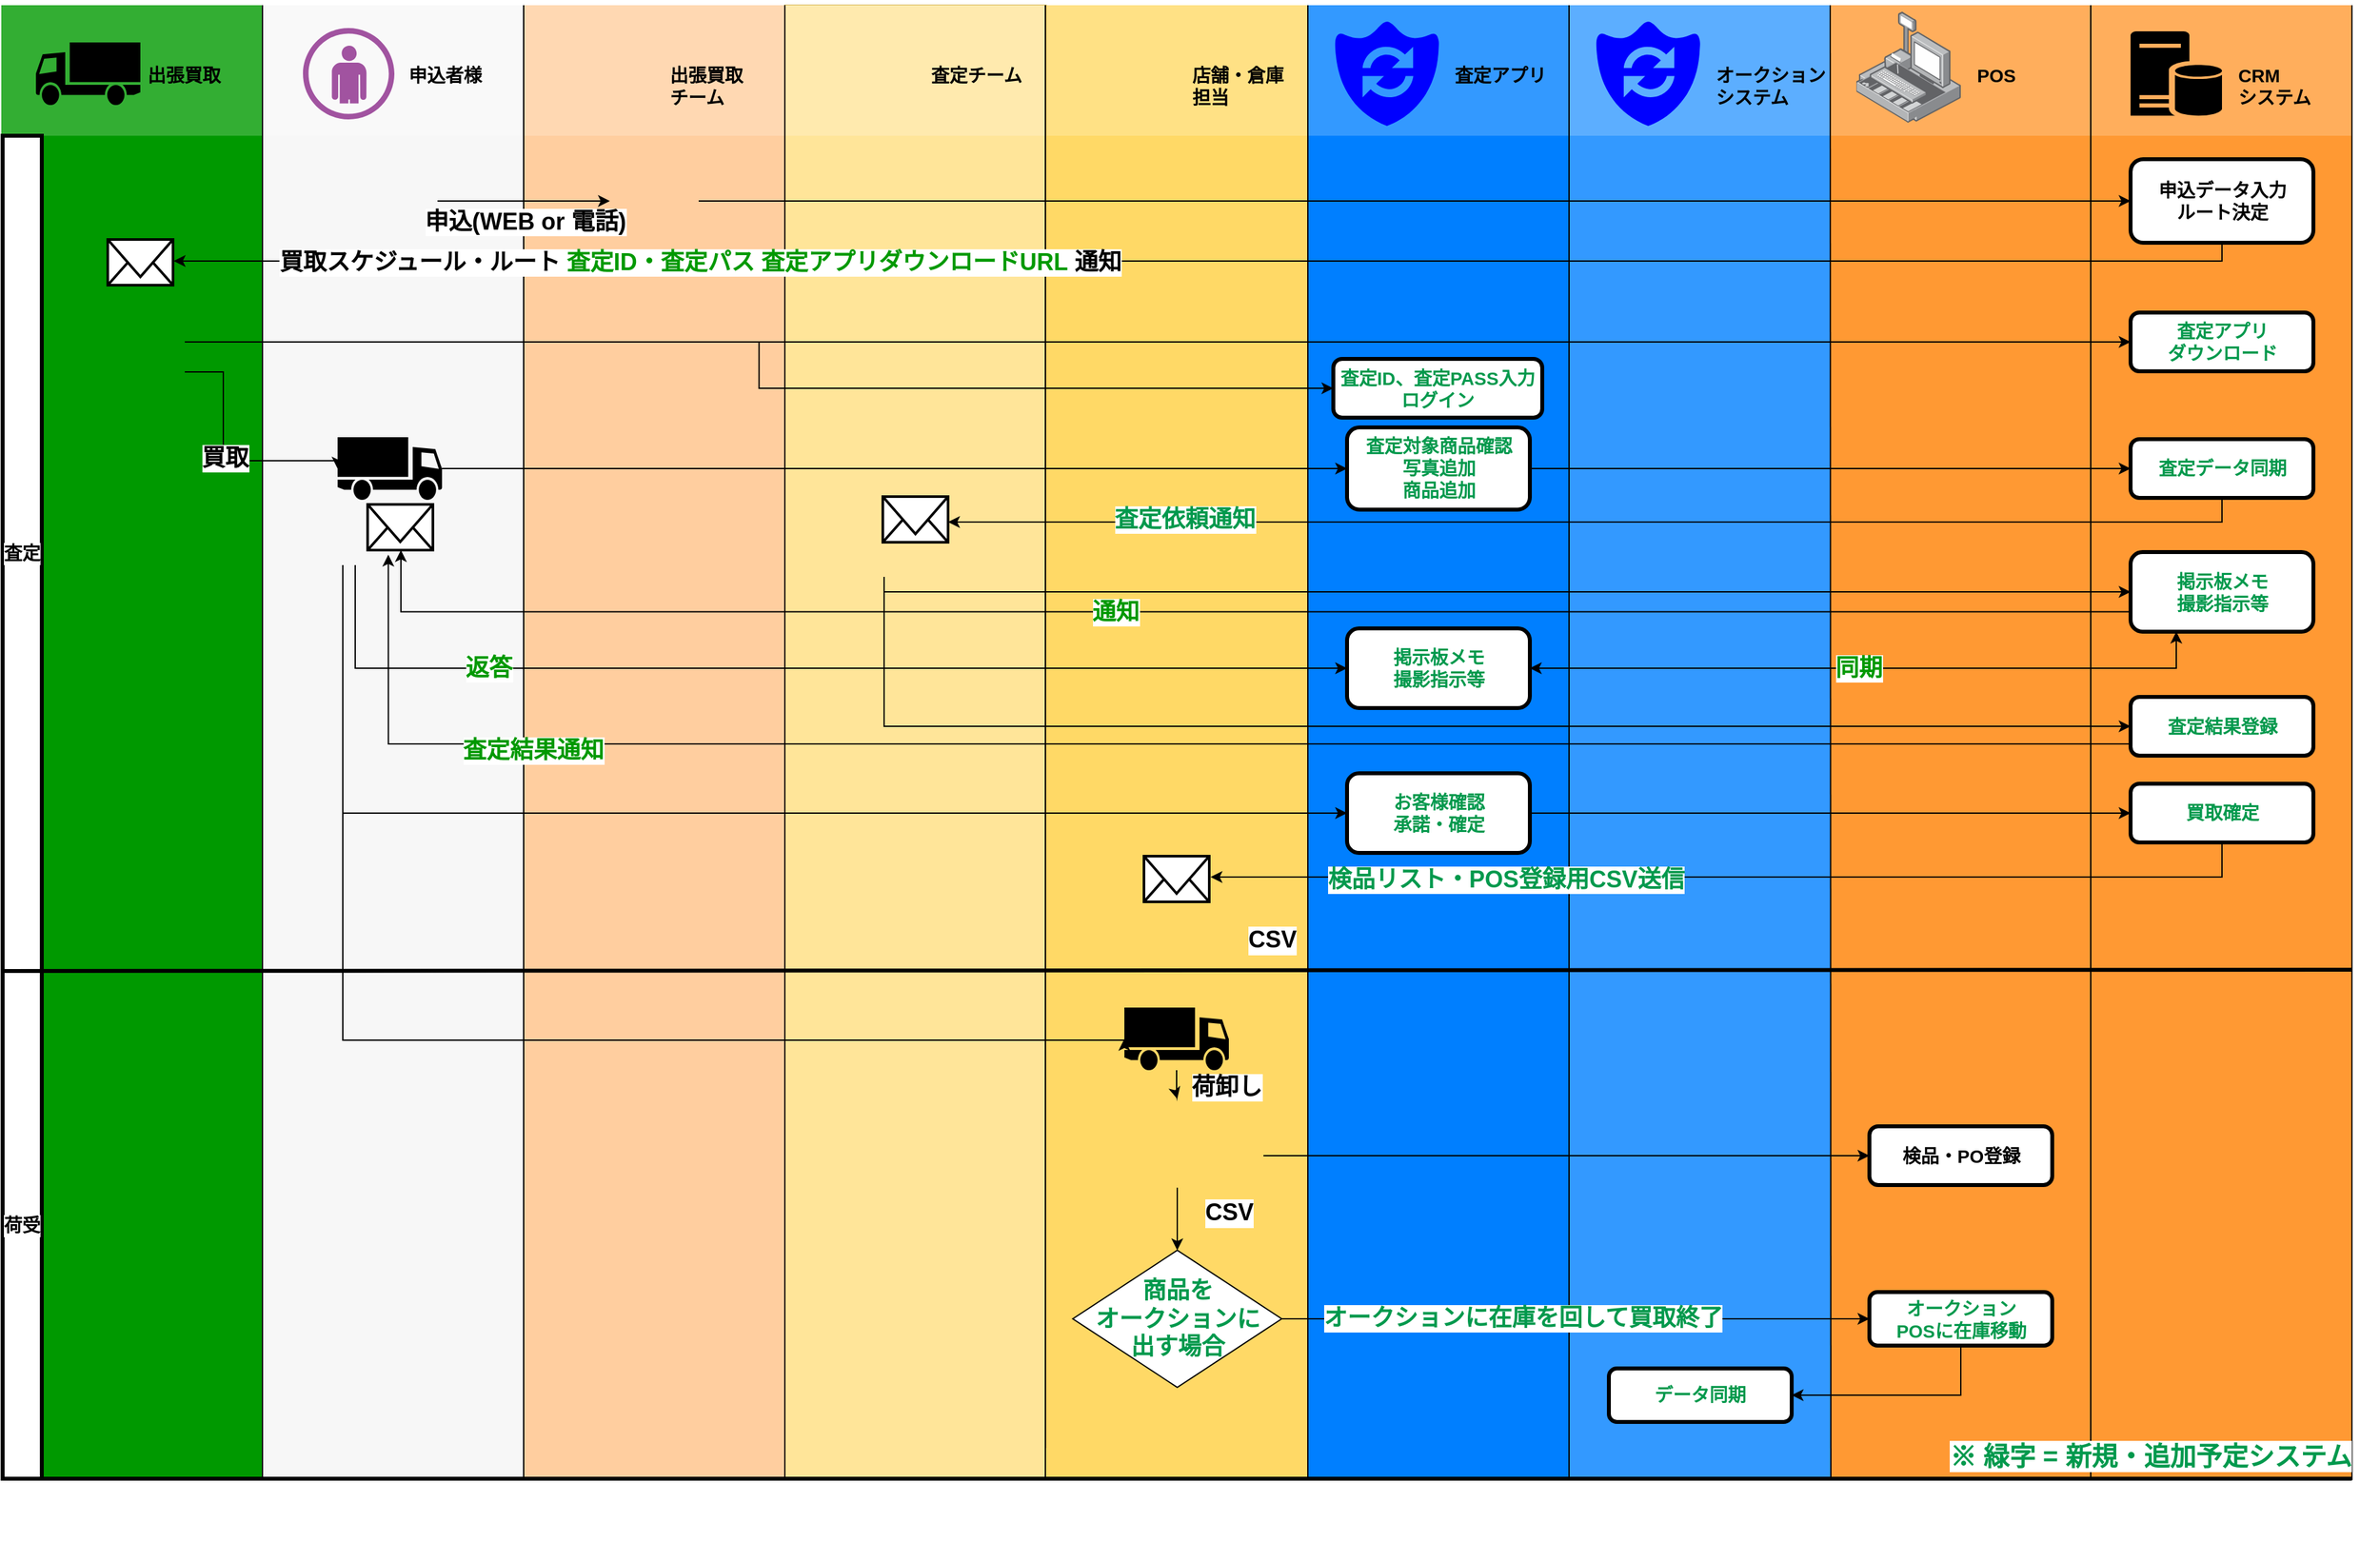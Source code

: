 <mxfile pages="1" version="11.2.1" type="github"><diagram id="za8MhXIXPKN2aP06DoR2" name="Page-1"><mxGraphModel dx="1351" dy="2568" grid="1" gridSize="10" guides="1" tooltips="1" connect="1" arrows="1" fold="1" page="1" pageScale="1" pageWidth="1169" pageHeight="826" math="0" shadow="0"><root><mxCell id="0"/><mxCell id="1" parent="0"/><mxCell id="2fj3WiIk-bFxWM8Rr7Fi-41" value="" style="endArrow=none;html=1;fontSize=14;fontColor=#0000FF;" parent="1" edge="1"><mxGeometry width="50" height="50" relative="1" as="geometry"><mxPoint x="1200.5" y="-1" as="sourcePoint"/><mxPoint x="1200.5" y="-826" as="targetPoint"/></mxGeometry></mxCell><mxCell id="2fj3WiIk-bFxWM8Rr7Fi-42" value="" style="whiteSpace=wrap;html=1;labelBackgroundColor=#ffffff;fontSize=14;fontColor=#0000FF;align=left;strokeColor=none;fillColor=#007FFF;" parent="1" vertex="1"><mxGeometry x="1001" y="-826" width="200" height="1130" as="geometry"/></mxCell><mxCell id="2fj3WiIk-bFxWM8Rr7Fi-43" value="" style="endArrow=none;html=1;fontSize=14;fontColor=#0000FF;" parent="1" edge="1"><mxGeometry width="50" height="50" relative="1" as="geometry"><mxPoint x="1000.5" y="304" as="sourcePoint"/><mxPoint x="1000.5" y="-826" as="targetPoint"/></mxGeometry></mxCell><mxCell id="2fj3WiIk-bFxWM8Rr7Fi-44" value="" style="whiteSpace=wrap;html=1;labelBackgroundColor=#ffffff;fillColor=#FFFFFF;fontSize=14;fontColor=#FFFFFF;align=left;strokeColor=none;opacity=20;" parent="1" vertex="1"><mxGeometry x="1001" y="-826" width="200" height="100" as="geometry"/></mxCell><mxCell id="2fj3WiIk-bFxWM8Rr7Fi-46" value="査定アプリ" style="text;html=1;resizable=0;points=[];autosize=1;align=left;verticalAlign=top;spacingTop=-4;fontSize=14;fontColor=#000000;fontStyle=1" parent="1" vertex="1"><mxGeometry x="1111" y="-783.5" width="90" height="20" as="geometry"/></mxCell><mxCell id="2fj3WiIk-bFxWM8Rr7Fi-47" value="" style="shape=image;html=1;verticalAlign=top;verticalLabelPosition=bottom;labelBackgroundColor=#ffffff;imageAspect=0;aspect=fixed;image=https://cdn0.iconfinder.com/data/icons/google-material-design-3-0/48/ic_fiber_new_48px-128.png;strokeWidth=3;fillColor=#FFFFFF;gradientColor=none;fontSize=14;fontColor=#FF0000;align=center;" parent="1" vertex="1"><mxGeometry x="1143" y="-829.5" width="56" height="56" as="geometry"/></mxCell><mxCell id="2fj3WiIk-bFxWM8Rr7Fi-48" value="" style="pointerEvents=1;shadow=0;dashed=0;html=1;strokeColor=none;labelPosition=center;verticalLabelPosition=bottom;verticalAlign=top;align=center;shape=mxgraph.mscae.oms.system_update;fillColor=#0000FF;fontColor=#009900;fontStyle=1" parent="1" vertex="1"><mxGeometry x="1021" y="-813.5" width="80" height="80" as="geometry"/></mxCell><mxCell id="2fj3WiIk-bFxWM8Rr7Fi-8" value="" style="group" parent="1" vertex="1" connectable="0"><mxGeometry x="200" y="-826" width="210" height="1105" as="geometry"/></mxCell><mxCell id="2fj3WiIk-bFxWM8Rr7Fi-9" value="" style="whiteSpace=wrap;html=1;labelBackgroundColor=#ffffff;fontSize=14;fontColor=#0000FF;align=left;strokeColor=none;fillColor=#F7F7F7;" parent="2fj3WiIk-bFxWM8Rr7Fi-8" vertex="1"><mxGeometry width="200" height="1130" as="geometry"/></mxCell><mxCell id="2fj3WiIk-bFxWM8Rr7Fi-10" value="" style="whiteSpace=wrap;html=1;labelBackgroundColor=#ffffff;fillColor=#FFFFFF;fontSize=14;fontColor=#FFFFFF;align=left;strokeColor=none;opacity=20;" parent="2fj3WiIk-bFxWM8Rr7Fi-8" vertex="1"><mxGeometry width="200" height="100" as="geometry"/></mxCell><mxCell id="2fj3WiIk-bFxWM8Rr7Fi-11" value="申込者様" style="text;html=1;resizable=0;points=[];autosize=1;align=left;verticalAlign=top;spacingTop=-4;fontSize=14;fontColor=#000000;fontStyle=1" parent="2fj3WiIk-bFxWM8Rr7Fi-8" vertex="1"><mxGeometry x="110" y="42.5" width="70" height="20" as="geometry"/></mxCell><mxCell id="2fj3WiIk-bFxWM8Rr7Fi-16" value="" style="shape=image;html=1;verticalAlign=top;verticalLabelPosition=bottom;labelBackgroundColor=#ffffff;imageAspect=0;aspect=fixed;image=https://cdn4.iconfinder.com/data/icons/ionicons/512/icon-person-128.png;fillColor=#FFCE9F;fontSize=18;" parent="2fj3WiIk-bFxWM8Rr7Fi-8" vertex="1"><mxGeometry x="66" y="116" width="68" height="68" as="geometry"/></mxCell><mxCell id="2fj3WiIk-bFxWM8Rr7Fi-21" value="" style="verticalLabelPosition=bottom;html=1;fillColor=#A153A0;verticalAlign=top;pointerEvents=1;align=center;points=[[0.25,0,0],[0.5,0,0],[0.75,0,0],[1,0.5,0],[0.75,1,0],[0.5,1,0],[0.25,1,0],[0,0.5,0],[0.125,0.25,0],[0.125,0.75,0],[0.875,0.25,0],[0.875,0.75,0]];shape=mxgraph.cisco_safe.design.user;" parent="2fj3WiIk-bFxWM8Rr7Fi-8" vertex="1"><mxGeometry x="31" y="17.5" width="70" height="70" as="geometry"/></mxCell><mxCell id="2fj3WiIk-bFxWM8Rr7Fi-29" value="" style="shape=image;html=1;verticalAlign=top;verticalLabelPosition=bottom;labelBackgroundColor=#ffffff;imageAspect=0;aspect=fixed;image=https://cdn4.iconfinder.com/data/icons/ionicons/512/icon-person-128.png;fillColor=#FFCE9F;" parent="2fj3WiIk-bFxWM8Rr7Fi-8" vertex="1"><mxGeometry x="27.5" y="361" width="68" height="68" as="geometry"/></mxCell><mxCell id="2fj3WiIk-bFxWM8Rr7Fi-30" value="" style="html=1;verticalLabelPosition=bottom;align=center;labelBackgroundColor=#ffffff;verticalAlign=top;strokeWidth=2;strokeColor=#000000;fillColor=#ffffff;shadow=0;dashed=0;shape=mxgraph.ios7.icons.mail;fontSize=14;fontColor=#000000;" parent="2fj3WiIk-bFxWM8Rr7Fi-8" vertex="1"><mxGeometry x="80.5" y="382.5" width="50" height="35" as="geometry"/></mxCell><mxCell id="djTdqgTqJG-qwQicNYeu-90" value="" style="group" parent="1" vertex="1" connectable="0"><mxGeometry x="1400.5" y="-826" width="238.5" height="1134" as="geometry"/></mxCell><mxCell id="djTdqgTqJG-qwQicNYeu-91" value="" style="whiteSpace=wrap;html=1;labelBackgroundColor=#ffffff;fontSize=14;fontColor=#0000FF;align=left;strokeColor=none;fillColor=#FF9933;" parent="djTdqgTqJG-qwQicNYeu-90" vertex="1"><mxGeometry width="200" height="1130" as="geometry"/></mxCell><mxCell id="djTdqgTqJG-qwQicNYeu-92" value="" style="whiteSpace=wrap;html=1;labelBackgroundColor=#ffffff;fillColor=#FFFFFF;fontSize=14;fontColor=#FFFFFF;align=left;strokeColor=none;opacity=20;" parent="djTdqgTqJG-qwQicNYeu-90" vertex="1"><mxGeometry width="200" height="100" as="geometry"/></mxCell><mxCell id="djTdqgTqJG-qwQicNYeu-93" value="" style="endArrow=none;html=1;fontSize=14;fontColor=#0000FF;" parent="djTdqgTqJG-qwQicNYeu-90" edge="1"><mxGeometry width="50" height="50" relative="1" as="geometry"><mxPoint x="199.5" y="1130" as="sourcePoint"/><mxPoint x="199.5" as="targetPoint"/></mxGeometry></mxCell><mxCell id="djTdqgTqJG-qwQicNYeu-94" value="POS" style="text;html=1;resizable=0;points=[];autosize=1;align=left;verticalAlign=top;spacingTop=-4;fontSize=14;fontColor=#000000;fontStyle=1" parent="djTdqgTqJG-qwQicNYeu-90" vertex="1"><mxGeometry x="110" y="42.5" width="50" height="20" as="geometry"/></mxCell><mxCell id="djTdqgTqJG-qwQicNYeu-95" value="" style="points=[];aspect=fixed;html=1;align=center;shadow=0;dashed=0;image;image=img/lib/allied_telesis/security/POS.svg;fillColor=#009900;fontColor=#000000;fontStyle=1" parent="djTdqgTqJG-qwQicNYeu-90" vertex="1"><mxGeometry x="20" y="5" width="80" height="85" as="geometry"/></mxCell><mxCell id="2fj3WiIk-bFxWM8Rr7Fi-67" value="検品・PO登録" style="rounded=1;whiteSpace=wrap;html=1;labelBackgroundColor=#ffffff;strokeWidth=3;fillColor=#FFFFFF;gradientColor=none;fontSize=14;fontColor=#000000;align=center;fontStyle=1" parent="djTdqgTqJG-qwQicNYeu-90" vertex="1"><mxGeometry x="30" y="859" width="140" height="45" as="geometry"/></mxCell><mxCell id="pEL40fLpuedjzxkIdUx2-1" value="" style="group" parent="1" vertex="1" connectable="0"><mxGeometry x="800" y="-826" width="200" height="1077" as="geometry"/></mxCell><mxCell id="pEL40fLpuedjzxkIdUx2-6" value="" style="endArrow=none;html=1;fontSize=14;fontColor=#0000FF;" parent="pEL40fLpuedjzxkIdUx2-1" edge="1"><mxGeometry width="50" height="50" relative="1" as="geometry"><mxPoint x="600.5" y="825" as="sourcePoint"/><mxPoint x="600.5" as="targetPoint"/></mxGeometry></mxCell><mxCell id="pEL40fLpuedjzxkIdUx2-2" value="" style="whiteSpace=wrap;html=1;labelBackgroundColor=#ffffff;fontSize=14;fontColor=#0000FF;align=left;strokeColor=none;fillColor=#FFD966;" parent="pEL40fLpuedjzxkIdUx2-1" vertex="1"><mxGeometry width="200" height="1130" as="geometry"/></mxCell><mxCell id="pEL40fLpuedjzxkIdUx2-3" value="" style="whiteSpace=wrap;html=1;labelBackgroundColor=#ffffff;fillColor=#FFFFFF;fontSize=14;fontColor=#FFFFFF;align=left;strokeColor=none;opacity=20;" parent="pEL40fLpuedjzxkIdUx2-1" vertex="1"><mxGeometry width="200" height="100" as="geometry"/></mxCell><mxCell id="pEL40fLpuedjzxkIdUx2-4" value="" style="shape=image;html=1;verticalAlign=top;verticalLabelPosition=bottom;labelBackgroundColor=#ffffff;imageAspect=0;aspect=fixed;image=https://cdn3.iconfinder.com/data/icons/whisky-break/90/warehouse-128.png;fontStyle=1;imageBackground=none;" parent="pEL40fLpuedjzxkIdUx2-1" vertex="1"><mxGeometry x="20" y="12.5" width="80" height="80" as="geometry"/></mxCell><mxCell id="pEL40fLpuedjzxkIdUx2-5" value="店舗・倉庫&lt;br&gt;担当" style="text;html=1;resizable=0;points=[];autosize=1;align=left;verticalAlign=top;spacingTop=-4;fontSize=14;fontColor=#000000;fontStyle=1" parent="pEL40fLpuedjzxkIdUx2-1" vertex="1"><mxGeometry x="110" y="42.5" width="90" height="40" as="geometry"/></mxCell><mxCell id="pEL40fLpuedjzxkIdUx2-149" value="" style="html=1;verticalLabelPosition=bottom;align=center;labelBackgroundColor=#ffffff;verticalAlign=top;strokeWidth=2;strokeColor=#000000;fillColor=#ffffff;shadow=0;dashed=0;shape=mxgraph.ios7.icons.mail;fontSize=14;fontColor=#000000;" parent="pEL40fLpuedjzxkIdUx2-1" vertex="1"><mxGeometry x="75" y="652" width="50" height="35" as="geometry"/></mxCell><mxCell id="pEL40fLpuedjzxkIdUx2-163" value="&lt;b&gt;&lt;font color=&quot;#000000&quot;&gt;CSV&lt;/font&gt;&lt;/b&gt;" style="shape=image;html=1;verticalAlign=top;verticalLabelPosition=bottom;labelBackgroundColor=#ffffff;imageAspect=0;aspect=fixed;image=https://cdn4.iconfinder.com/data/icons/basic-essential/24/18.peper-document-file-sheet-128.png;fillColor=#66B2FF;fontSize=18;fontColor=#00994D;" parent="pEL40fLpuedjzxkIdUx2-1" vertex="1"><mxGeometry x="113.5" y="855" width="53" height="53" as="geometry"/></mxCell><mxCell id="pEL40fLpuedjzxkIdUx2-164" value="&lt;b&gt;&lt;font color=&quot;#000000&quot;&gt;CSV&lt;/font&gt;&lt;/b&gt;" style="shape=image;html=1;verticalAlign=top;verticalLabelPosition=bottom;labelBackgroundColor=#ffffff;imageAspect=0;aspect=fixed;image=https://cdn4.iconfinder.com/data/icons/basic-essential/24/18.peper-document-file-sheet-128.png;fillColor=#66B2FF;fontSize=18;fontColor=#00994D;" parent="pEL40fLpuedjzxkIdUx2-1" vertex="1"><mxGeometry x="146.5" y="645.5" width="53" height="53" as="geometry"/></mxCell><mxCell id="2fj3WiIk-bFxWM8Rr7Fi-74" style="edgeStyle=orthogonalEdgeStyle;rounded=0;orthogonalLoop=1;jettySize=auto;html=1;startArrow=none;startFill=0;fontSize=18;fontColor=#000000;" parent="pEL40fLpuedjzxkIdUx2-1" source="pEL40fLpuedjzxkIdUx2-83" target="2fj3WiIk-bFxWM8Rr7Fi-73" edge="1"><mxGeometry relative="1" as="geometry"/></mxCell><mxCell id="2fj3WiIk-bFxWM8Rr7Fi-75" value="&lt;span&gt;&lt;b&gt;荷卸し&lt;/b&gt;&lt;/span&gt;" style="text;html=1;resizable=0;points=[];align=center;verticalAlign=middle;labelBackgroundColor=#ffffff;fontSize=18;fontColor=#000000;" parent="2fj3WiIk-bFxWM8Rr7Fi-74" vertex="1" connectable="0"><mxGeometry x="0.818" y="16" relative="1" as="geometry"><mxPoint x="21" y="-7" as="offset"/></mxGeometry></mxCell><mxCell id="pEL40fLpuedjzxkIdUx2-83" value="" style="shape=mxgraph.signs.transportation.truck_1;html=1;fillColor=#000000;strokeColor=none;verticalLabelPosition=bottom;verticalAlign=top;align=center;labelBackgroundColor=#ffffff;fontSize=14;fontColor=#99FF99;flipV=0;flipH=1;" parent="pEL40fLpuedjzxkIdUx2-1" vertex="1"><mxGeometry x="60" y="768" width="80" height="48" as="geometry"/></mxCell><mxCell id="2fj3WiIk-bFxWM8Rr7Fi-73" value="" style="shape=image;html=1;verticalAlign=top;verticalLabelPosition=bottom;labelBackgroundColor=#ffffff;imageAspect=0;aspect=fixed;image=https://cdn4.iconfinder.com/data/icons/ionicons/512/icon-person-128.png;fillColor=#FFCE9F;" parent="pEL40fLpuedjzxkIdUx2-1" vertex="1"><mxGeometry x="66.5" y="838" width="68" height="68" as="geometry"/></mxCell><mxCell id="djTdqgTqJG-qwQicNYeu-96" value="" style="whiteSpace=wrap;html=1;labelBackgroundColor=#ffffff;fontSize=14;fontColor=#0000FF;align=left;strokeColor=none;fillColor=#3399FF;" parent="1" vertex="1"><mxGeometry x="1201" y="-826" width="200" height="1130" as="geometry"/></mxCell><mxCell id="djTdqgTqJG-qwQicNYeu-212" value="" style="group" parent="1" vertex="1" connectable="0"><mxGeometry x="1600.5" y="-826" width="220" height="1176.5" as="geometry"/></mxCell><mxCell id="djTdqgTqJG-qwQicNYeu-213" value="" style="group" parent="djTdqgTqJG-qwQicNYeu-212" vertex="1" connectable="0"><mxGeometry width="220" height="1176.5" as="geometry"/></mxCell><mxCell id="djTdqgTqJG-qwQicNYeu-214" value="" style="whiteSpace=wrap;html=1;labelBackgroundColor=#ffffff;fontSize=14;fontColor=#0000FF;align=left;strokeColor=none;fillColor=#FF9933;" parent="djTdqgTqJG-qwQicNYeu-213" vertex="1"><mxGeometry width="200" height="1130" as="geometry"/></mxCell><mxCell id="djTdqgTqJG-qwQicNYeu-215" value="" style="whiteSpace=wrap;html=1;labelBackgroundColor=#ffffff;fillColor=#FFFFFF;fontSize=14;fontColor=#FFFFFF;align=left;strokeColor=none;opacity=20;" parent="djTdqgTqJG-qwQicNYeu-213" vertex="1"><mxGeometry width="200" height="100" as="geometry"/></mxCell><mxCell id="djTdqgTqJG-qwQicNYeu-217" value="CRM&lt;br&gt;システム" style="text;html=1;resizable=0;points=[];autosize=1;align=left;verticalAlign=top;spacingTop=-4;fontSize=14;fontColor=#000000;fontStyle=1" parent="djTdqgTqJG-qwQicNYeu-213" vertex="1"><mxGeometry x="110" y="42.5" width="70" height="40" as="geometry"/></mxCell><mxCell id="djTdqgTqJG-qwQicNYeu-218" value="" style="shadow=0;dashed=0;html=1;labelPosition=center;verticalLabelPosition=bottom;verticalAlign=top;align=center;shape=mxgraph.mscae.enterprise.database_server;fillColor=#000000;strokeColor=none;labelBackgroundColor=#ffffff;fontSize=14;fontColor=#000000;" parent="djTdqgTqJG-qwQicNYeu-213" vertex="1"><mxGeometry x="30" y="20" width="70" height="65" as="geometry"/></mxCell><mxCell id="djTdqgTqJG-qwQicNYeu-216" value="" style="endArrow=none;html=1;fontSize=14;fontColor=#0000FF;" parent="djTdqgTqJG-qwQicNYeu-213" edge="1"><mxGeometry width="50" height="50" relative="1" as="geometry"><mxPoint x="199.5" y="1130" as="sourcePoint"/><mxPoint x="199.5" as="targetPoint"/></mxGeometry></mxCell><mxCell id="pEL40fLpuedjzxkIdUx2-40" value="買取確定" style="rounded=1;whiteSpace=wrap;html=1;labelBackgroundColor=#ffffff;strokeWidth=3;fillColor=#FFFFFF;gradientColor=none;fontSize=14;fontColor=#00994D;align=center;fontStyle=1" parent="djTdqgTqJG-qwQicNYeu-213" vertex="1"><mxGeometry x="30" y="596.5" width="140" height="45" as="geometry"/></mxCell><mxCell id="pEL40fLpuedjzxkIdUx2-45" value="掲示板メモ&lt;br&gt;撮影指示等" style="rounded=1;whiteSpace=wrap;html=1;labelBackgroundColor=#ffffff;strokeWidth=3;fillColor=#FFFFFF;gradientColor=none;fontSize=14;fontColor=#00994D;align=center;fontStyle=1" parent="djTdqgTqJG-qwQicNYeu-213" vertex="1"><mxGeometry x="30" y="419" width="140" height="61" as="geometry"/></mxCell><mxCell id="djTdqgTqJG-qwQicNYeu-372" value="※ 緑字 = 新規・追加予定システム" style="text;html=1;resizable=0;points=[];autosize=1;align=right;verticalAlign=top;spacingTop=-4;fontSize=20;fontColor=#00994D;fontStyle=1;labelBackgroundColor=#ffffff;" parent="djTdqgTqJG-qwQicNYeu-213" vertex="1"><mxGeometry x="-30" y="1096.5" width="230" height="20" as="geometry"/></mxCell><mxCell id="2fj3WiIk-bFxWM8Rr7Fi-2" value="&lt;font color=&quot;#000000&quot;&gt;申込データ入力&lt;br&gt;ルート決定&lt;/font&gt;" style="rounded=1;whiteSpace=wrap;html=1;labelBackgroundColor=#ffffff;strokeWidth=3;fillColor=#FFFFFF;gradientColor=none;fontSize=14;fontColor=#00994D;align=center;fontStyle=1" parent="djTdqgTqJG-qwQicNYeu-213" vertex="1"><mxGeometry x="30" y="118" width="140" height="64" as="geometry"/></mxCell><mxCell id="2fj3WiIk-bFxWM8Rr7Fi-36" value="査定結果登録" style="rounded=1;whiteSpace=wrap;html=1;labelBackgroundColor=#ffffff;strokeWidth=3;fillColor=#FFFFFF;gradientColor=none;fontSize=14;fontColor=#00994D;align=center;fontStyle=1" parent="djTdqgTqJG-qwQicNYeu-213" vertex="1"><mxGeometry x="30" y="530" width="140" height="45" as="geometry"/></mxCell><mxCell id="2fj3WiIk-bFxWM8Rr7Fi-51" value="査定アプリ&lt;br&gt;ダウンロード" style="rounded=1;whiteSpace=wrap;html=1;labelBackgroundColor=#ffffff;strokeWidth=3;fillColor=#FFFFFF;gradientColor=none;fontSize=14;fontColor=#00994D;align=center;fontStyle=1" parent="djTdqgTqJG-qwQicNYeu-213" vertex="1"><mxGeometry x="30" y="235.5" width="140" height="45" as="geometry"/></mxCell><mxCell id="2fj3WiIk-bFxWM8Rr7Fi-57" value="査定データ同期" style="rounded=1;whiteSpace=wrap;html=1;labelBackgroundColor=#ffffff;strokeWidth=3;fillColor=#FFFFFF;gradientColor=none;fontSize=14;fontColor=#00994D;align=center;fontStyle=1" parent="djTdqgTqJG-qwQicNYeu-213" vertex="1"><mxGeometry x="30" y="332.5" width="140" height="45" as="geometry"/></mxCell><mxCell id="0KY85dIreAmnQPCR8Jrm-1" value="" style="group;fillColor=#fff2cc;strokeColor=#d6b656;" parent="1" vertex="1" connectable="0"><mxGeometry x="600" y="-826" width="200" height="1105" as="geometry"/></mxCell><mxCell id="0KY85dIreAmnQPCR8Jrm-2" value="" style="whiteSpace=wrap;html=1;labelBackgroundColor=#ffffff;fontSize=14;fontColor=#0000FF;align=left;strokeColor=none;fillColor=#FFE599;" parent="0KY85dIreAmnQPCR8Jrm-1" vertex="1"><mxGeometry width="200" height="1130" as="geometry"/></mxCell><mxCell id="0KY85dIreAmnQPCR8Jrm-3" value="" style="whiteSpace=wrap;html=1;labelBackgroundColor=#ffffff;fillColor=#FFFFFF;fontSize=14;fontColor=#FFFFFF;align=left;strokeColor=none;opacity=20;" parent="0KY85dIreAmnQPCR8Jrm-1" vertex="1"><mxGeometry width="200" height="100" as="geometry"/></mxCell><mxCell id="0KY85dIreAmnQPCR8Jrm-4" value="査定チーム" style="text;html=1;resizable=0;points=[];autosize=1;align=left;verticalAlign=top;spacingTop=-4;fontSize=14;fontColor=#000000;fontStyle=1" parent="0KY85dIreAmnQPCR8Jrm-1" vertex="1"><mxGeometry x="110" y="42.5" width="90" height="20" as="geometry"/></mxCell><mxCell id="0KY85dIreAmnQPCR8Jrm-6" value="" style="shape=image;html=1;verticalAlign=top;verticalLabelPosition=bottom;labelBackgroundColor=#ffffff;imageAspect=0;aspect=fixed;image=https://cdn2.iconfinder.com/data/icons/property-agent-real-estate/235/property-agent-010-128.png" parent="0KY85dIreAmnQPCR8Jrm-1" vertex="1"><mxGeometry x="38" y="21.5" width="62" height="62" as="geometry"/></mxCell><mxCell id="djTdqgTqJG-qwQicNYeu-104" value="" style="group" parent="1" vertex="1" connectable="0"><mxGeometry x="400" y="-826" width="200" height="1105" as="geometry"/></mxCell><mxCell id="djTdqgTqJG-qwQicNYeu-105" value="" style="whiteSpace=wrap;html=1;labelBackgroundColor=#ffffff;fontSize=14;fontColor=#0000FF;align=left;strokeColor=none;fillColor=#FFCE9F;" parent="djTdqgTqJG-qwQicNYeu-104" vertex="1"><mxGeometry width="200" height="1130" as="geometry"/></mxCell><mxCell id="djTdqgTqJG-qwQicNYeu-106" value="" style="whiteSpace=wrap;html=1;labelBackgroundColor=#ffffff;fillColor=#FFFFFF;fontSize=14;fontColor=#FFFFFF;align=left;strokeColor=none;opacity=20;" parent="djTdqgTqJG-qwQicNYeu-104" vertex="1"><mxGeometry width="200" height="100" as="geometry"/></mxCell><mxCell id="djTdqgTqJG-qwQicNYeu-108" value="出張買取&lt;br&gt;チーム" style="text;html=1;resizable=0;points=[];autosize=1;align=left;verticalAlign=top;spacingTop=-4;fontSize=14;fontColor=#000000;fontStyle=1" parent="djTdqgTqJG-qwQicNYeu-104" vertex="1"><mxGeometry x="110" y="42.5" width="70" height="40" as="geometry"/></mxCell><mxCell id="djTdqgTqJG-qwQicNYeu-109" value="" style="endArrow=none;html=1;fontSize=14;fontColor=#0000FF;" parent="djTdqgTqJG-qwQicNYeu-104" edge="1"><mxGeometry width="50" height="50" relative="1" as="geometry"><mxPoint x="800.5" y="1130" as="sourcePoint"/><mxPoint x="800.5" as="targetPoint"/></mxGeometry></mxCell><mxCell id="pEL40fLpuedjzxkIdUx2-13" value="" style="shape=image;html=1;verticalAlign=top;verticalLabelPosition=bottom;labelBackgroundColor=#ffffff;imageAspect=0;aspect=fixed;image=https://cdn2.iconfinder.com/data/icons/property-agent-real-estate/235/property-agent-010-128.png" parent="djTdqgTqJG-qwQicNYeu-104" vertex="1"><mxGeometry x="38" y="21.5" width="62" height="62" as="geometry"/></mxCell><mxCell id="2fj3WiIk-bFxWM8Rr7Fi-1" value="" style="shape=image;html=1;verticalAlign=top;verticalLabelPosition=bottom;labelBackgroundColor=#ffffff;imageAspect=0;aspect=fixed;image=https://cdn4.iconfinder.com/data/icons/ionicons/512/icon-person-128.png;fillColor=#FFCE9F;fontSize=18;" parent="djTdqgTqJG-qwQicNYeu-104" vertex="1"><mxGeometry x="66" y="116" width="68" height="68" as="geometry"/></mxCell><mxCell id="djTdqgTqJG-qwQicNYeu-116" value="" style="group;fontStyle=0;fontColor=#000000;" parent="1" vertex="1" connectable="0"><mxGeometry y="-826" width="213" height="1120" as="geometry"/></mxCell><mxCell id="djTdqgTqJG-qwQicNYeu-117" value="" style="whiteSpace=wrap;html=1;labelBackgroundColor=#ffffff;fontSize=14;fontColor=#0000FF;align=left;strokeColor=none;fillColor=#009900;" parent="djTdqgTqJG-qwQicNYeu-116" vertex="1"><mxGeometry width="200" height="1130" as="geometry"/></mxCell><mxCell id="djTdqgTqJG-qwQicNYeu-118" value="" style="whiteSpace=wrap;html=1;labelBackgroundColor=#ffffff;fillColor=#FFFFFF;fontSize=14;fontColor=#FFFFFF;align=left;strokeColor=none;opacity=20;" parent="djTdqgTqJG-qwQicNYeu-116" vertex="1"><mxGeometry width="200" height="100" as="geometry"/></mxCell><mxCell id="djTdqgTqJG-qwQicNYeu-120" value="出張買取" style="text;html=1;resizable=0;points=[];autosize=1;align=left;verticalAlign=top;spacingTop=-4;fontSize=14;fontColor=#000000;fontStyle=1" parent="djTdqgTqJG-qwQicNYeu-116" vertex="1"><mxGeometry x="110" y="42.5" width="70" height="20" as="geometry"/></mxCell><mxCell id="djTdqgTqJG-qwQicNYeu-121" value="" style="endArrow=none;html=1;fontSize=14;fontColor=#0000FF;" parent="djTdqgTqJG-qwQicNYeu-116" edge="1"><mxGeometry width="50" height="50" relative="1" as="geometry"><mxPoint x="400" y="1130" as="sourcePoint"/><mxPoint x="400" as="targetPoint"/></mxGeometry></mxCell><mxCell id="djTdqgTqJG-qwQicNYeu-122" value="査定" style="rounded=0;whiteSpace=wrap;html=1;labelBackgroundColor=#ffffff;strokeWidth=3;fillColor=#FFFFFF;gradientColor=none;fontSize=14;fontColor=#000000;align=center;fontStyle=1;strokeColor=#000000;" parent="djTdqgTqJG-qwQicNYeu-116" vertex="1"><mxGeometry x="1" y="100" width="30" height="640" as="geometry"/></mxCell><mxCell id="djTdqgTqJG-qwQicNYeu-238" value="" style="endArrow=none;html=1;strokeWidth=3;fontSize=18;fontColor=#0000FF;" parent="djTdqgTqJG-qwQicNYeu-116" edge="1"><mxGeometry width="50" height="50" relative="1" as="geometry"><mxPoint x="1" y="1129" as="sourcePoint"/><mxPoint x="1800" y="1129" as="targetPoint"/></mxGeometry></mxCell><mxCell id="yYlB2SCxGwXfoUOvgE8w-1" value="" style="shape=mxgraph.signs.transportation.truck_1;html=1;fillColor=#000000;strokeColor=none;verticalLabelPosition=bottom;verticalAlign=top;align=center;labelBackgroundColor=#ffffff;fontSize=14;fontColor=#99FF99;" parent="djTdqgTqJG-qwQicNYeu-116" vertex="1"><mxGeometry x="26.5" y="28.5" width="80" height="48" as="geometry"/></mxCell><mxCell id="2fj3WiIk-bFxWM8Rr7Fi-4" value="" style="html=1;verticalLabelPosition=bottom;align=center;labelBackgroundColor=#ffffff;verticalAlign=top;strokeWidth=2;strokeColor=#000000;fillColor=#ffffff;shadow=0;dashed=0;shape=mxgraph.ios7.icons.mail;fontSize=14;fontColor=#000000;" parent="djTdqgTqJG-qwQicNYeu-116" vertex="1"><mxGeometry x="81.5" y="179.5" width="50" height="35" as="geometry"/></mxCell><mxCell id="2fj3WiIk-bFxWM8Rr7Fi-17" value="" style="endArrow=none;html=1;fontSize=14;fontColor=#0000FF;" parent="1" edge="1"><mxGeometry width="50" height="50" relative="1" as="geometry"><mxPoint x="200.0" y="304" as="sourcePoint"/><mxPoint x="200.0" y="-826.0" as="targetPoint"/></mxGeometry></mxCell><mxCell id="pEL40fLpuedjzxkIdUx2-23" style="edgeStyle=orthogonalEdgeStyle;rounded=0;orthogonalLoop=1;jettySize=auto;html=1;" parent="1" source="2fj3WiIk-bFxWM8Rr7Fi-57" edge="1"><mxGeometry relative="1" as="geometry"><Array as="points"><mxPoint x="1700" y="-430"/></Array><mxPoint x="725" y="-430" as="targetPoint"/></mxGeometry></mxCell><mxCell id="pEL40fLpuedjzxkIdUx2-24" value="&lt;font style=&quot;font-size: 18px&quot; color=&quot;#00994d&quot;&gt;&lt;b&gt;査定依頼通知&lt;/b&gt;&lt;/font&gt;" style="text;html=1;resizable=0;points=[];align=center;verticalAlign=middle;labelBackgroundColor=#ffffff;" parent="pEL40fLpuedjzxkIdUx2-23" vertex="1" connectable="0"><mxGeometry x="0.588" y="1" relative="1" as="geometry"><mxPoint x="-24.5" y="-3" as="offset"/></mxGeometry></mxCell><mxCell id="pEL40fLpuedjzxkIdUx2-12" value="" style="endArrow=none;html=1;fontSize=14;fontColor=#0000FF;" parent="1" edge="1"><mxGeometry width="50" height="50" relative="1" as="geometry"><mxPoint x="799.5" y="304" as="sourcePoint"/><mxPoint x="799.5" y="-826.0" as="targetPoint"/></mxGeometry></mxCell><mxCell id="djTdqgTqJG-qwQicNYeu-125" value="" style="whiteSpace=wrap;html=1;labelBackgroundColor=#ffffff;fillColor=#FFFFFF;fontSize=14;fontColor=#FFFFFF;align=left;strokeColor=none;opacity=20;" parent="1" vertex="1"><mxGeometry x="1201" y="-826" width="200" height="100" as="geometry"/></mxCell><mxCell id="0KY85dIreAmnQPCR8Jrm-11" value="" style="endArrow=none;html=1;fontSize=14;fontColor=#0000FF;" parent="1" edge="1"><mxGeometry width="50" height="50" relative="1" as="geometry"><mxPoint x="600" y="304" as="sourcePoint"/><mxPoint x="600" y="-826" as="targetPoint"/></mxGeometry></mxCell><mxCell id="djTdqgTqJG-qwQicNYeu-126" value="" style="endArrow=none;html=1;fontSize=14;fontColor=#0000FF;" parent="1" edge="1"><mxGeometry width="50" height="50" relative="1" as="geometry"><mxPoint x="1401" y="304" as="sourcePoint"/><mxPoint x="1400.5" y="-826" as="targetPoint"/></mxGeometry></mxCell><mxCell id="djTdqgTqJG-qwQicNYeu-130" value="オークション&lt;br&gt;システム" style="text;html=1;resizable=0;points=[];autosize=1;align=left;verticalAlign=top;spacingTop=-4;fontSize=14;fontColor=#000000;fontStyle=1" parent="1" vertex="1"><mxGeometry x="1311" y="-783.5" width="100" height="40" as="geometry"/></mxCell><mxCell id="djTdqgTqJG-qwQicNYeu-320" value="" style="shape=image;html=1;verticalAlign=top;verticalLabelPosition=bottom;labelBackgroundColor=#ffffff;imageAspect=0;aspect=fixed;image=https://cdn0.iconfinder.com/data/icons/google-material-design-3-0/48/ic_fiber_new_48px-128.png;strokeWidth=3;fillColor=#FFFFFF;gradientColor=none;fontSize=14;fontColor=#FF0000;align=center;" parent="1" vertex="1"><mxGeometry x="1343" y="-829.5" width="56" height="56" as="geometry"/></mxCell><mxCell id="MJPMEIE7Na582U3SJGC7-5" value="" style="endArrow=none;html=1;strokeWidth=3;fontSize=18;fontColor=#0000FF;" parent="1" edge="1"><mxGeometry width="50" height="50" relative="1" as="geometry"><mxPoint x="1" y="-86" as="sourcePoint"/><mxPoint x="1800" y="-87" as="targetPoint"/></mxGeometry></mxCell><mxCell id="2fj3WiIk-bFxWM8Rr7Fi-7" style="edgeStyle=orthogonalEdgeStyle;rounded=0;orthogonalLoop=1;jettySize=auto;html=1;entryX=0;entryY=0.5;entryDx=0;entryDy=0;" parent="1" source="2fj3WiIk-bFxWM8Rr7Fi-25" target="pEL40fLpuedjzxkIdUx2-42" edge="1"><mxGeometry relative="1" as="geometry"><mxPoint x="985" y="-477" as="targetPoint"/></mxGeometry></mxCell><mxCell id="2fj3WiIk-bFxWM8Rr7Fi-52" style="edgeStyle=orthogonalEdgeStyle;rounded=0;orthogonalLoop=1;jettySize=auto;html=1;entryX=0;entryY=0.5;entryDx=0;entryDy=0;fontSize=18;" parent="1" source="pEL40fLpuedjzxkIdUx2-14" target="2fj3WiIk-bFxWM8Rr7Fi-51" edge="1"><mxGeometry relative="1" as="geometry"/></mxCell><mxCell id="2fj3WiIk-bFxWM8Rr7Fi-54" style="edgeStyle=orthogonalEdgeStyle;rounded=0;orthogonalLoop=1;jettySize=auto;html=1;entryX=0;entryY=0.5;entryDx=0;entryDy=0;fontSize=18;" parent="1" source="pEL40fLpuedjzxkIdUx2-14" target="2fj3WiIk-bFxWM8Rr7Fi-53" edge="1"><mxGeometry relative="1" as="geometry"/></mxCell><mxCell id="pEL40fLpuedjzxkIdUx2-14" value="" style="shape=image;html=1;verticalAlign=top;verticalLabelPosition=bottom;labelBackgroundColor=#ffffff;imageAspect=0;aspect=fixed;image=https://cdn4.iconfinder.com/data/icons/ionicons/512/icon-person-128.png;fillColor=#FFCE9F;fontSize=18;" parent="1" vertex="1"><mxGeometry x="72.5" y="-602" width="68" height="68" as="geometry"/></mxCell><mxCell id="pEL40fLpuedjzxkIdUx2-81" value="" style="pointerEvents=1;shadow=0;dashed=0;html=1;strokeColor=none;labelPosition=center;verticalLabelPosition=bottom;verticalAlign=top;align=center;shape=mxgraph.mscae.oms.system_update;fillColor=#0000FF;fontColor=#009900;fontStyle=1" parent="1" vertex="1"><mxGeometry x="1221" y="-813.5" width="80" height="80" as="geometry"/></mxCell><mxCell id="pEL40fLpuedjzxkIdUx2-82" value="荷受" style="rounded=0;whiteSpace=wrap;html=1;labelBackgroundColor=#ffffff;strokeWidth=3;fillColor=#FFFFFF;gradientColor=none;fontSize=14;fontColor=#000000;align=center;fontStyle=1;strokeColor=#000000;" parent="1" vertex="1"><mxGeometry x="1" y="-86" width="30" height="389" as="geometry"/></mxCell><mxCell id="pEL40fLpuedjzxkIdUx2-136" value="データ同期" style="rounded=1;whiteSpace=wrap;html=1;labelBackgroundColor=#ffffff;strokeWidth=3;fillColor=#FFFFFF;gradientColor=none;fontSize=14;fontColor=#00994D;align=center;fontStyle=1" parent="1" vertex="1"><mxGeometry x="1231" y="218.5" width="140" height="41" as="geometry"/></mxCell><mxCell id="pEL40fLpuedjzxkIdUx2-151" style="edgeStyle=orthogonalEdgeStyle;rounded=0;orthogonalLoop=1;jettySize=auto;html=1;entryX=1.02;entryY=0.457;entryDx=0;entryDy=0;entryPerimeter=0;fontSize=18;fontColor=#00994D;" parent="1" source="pEL40fLpuedjzxkIdUx2-40" target="pEL40fLpuedjzxkIdUx2-149" edge="1"><mxGeometry relative="1" as="geometry"><Array as="points"><mxPoint x="1701" y="-158"/></Array></mxGeometry></mxCell><mxCell id="pEL40fLpuedjzxkIdUx2-152" value="&lt;b&gt;検品リスト・POS登録用CSV送信&lt;/b&gt;" style="text;html=1;resizable=0;points=[];align=center;verticalAlign=middle;labelBackgroundColor=#ffffff;fontSize=18;fontColor=#00994D;" parent="pEL40fLpuedjzxkIdUx2-151" vertex="1" connectable="0"><mxGeometry x="0.725" y="6" relative="1" as="geometry"><mxPoint x="116" y="-4.5" as="offset"/></mxGeometry></mxCell><mxCell id="pEL40fLpuedjzxkIdUx2-121" value="&lt;b style=&quot;font-size: 18px;&quot;&gt;&lt;font color=&quot;#00994d&quot; style=&quot;font-size: 18px;&quot;&gt;商品を&lt;br style=&quot;font-size: 18px;&quot;&gt;オークションに&lt;br style=&quot;font-size: 18px;&quot;&gt;出す場合&lt;/font&gt;&lt;/b&gt;" style="rhombus;whiteSpace=wrap;html=1;fontSize=18;direction=south;" parent="1" vertex="1"><mxGeometry x="820.5" y="128" width="160" height="105" as="geometry"/></mxCell><mxCell id="2fj3WiIk-bFxWM8Rr7Fi-80" style="edgeStyle=orthogonalEdgeStyle;rounded=0;orthogonalLoop=1;jettySize=auto;html=1;entryX=1;entryY=0.5;entryDx=0;entryDy=0;startArrow=none;startFill=0;fontSize=18;fontColor=#000000;" parent="1" source="pEL40fLpuedjzxkIdUx2-168" target="pEL40fLpuedjzxkIdUx2-136" edge="1"><mxGeometry relative="1" as="geometry"><Array as="points"><mxPoint x="1501" y="239"/></Array></mxGeometry></mxCell><mxCell id="pEL40fLpuedjzxkIdUx2-168" value="オークション&lt;br&gt;POSに在庫移動" style="rounded=1;whiteSpace=wrap;html=1;labelBackgroundColor=#ffffff;strokeWidth=3;fillColor=#FFFFFF;gradientColor=none;fontSize=14;fontColor=#00994D;align=center;fontStyle=1" parent="1" vertex="1"><mxGeometry x="1430.5" y="160" width="140" height="41" as="geometry"/></mxCell><mxCell id="pEL40fLpuedjzxkIdUx2-169" style="edgeStyle=orthogonalEdgeStyle;rounded=0;orthogonalLoop=1;jettySize=auto;html=1;fontSize=18;fontColor=#00994D;exitX=0.5;exitY=0;exitDx=0;exitDy=0;entryX=0;entryY=0.5;entryDx=0;entryDy=0;" parent="1" source="pEL40fLpuedjzxkIdUx2-121" target="pEL40fLpuedjzxkIdUx2-168" edge="1"><mxGeometry relative="1" as="geometry"><mxPoint x="781.333" y="201.667" as="sourcePoint"/><mxPoint x="1230" y="202" as="targetPoint"/><Array as="points"/></mxGeometry></mxCell><mxCell id="pEL40fLpuedjzxkIdUx2-170" value="オークションに在庫を回して買取終了" style="text;html=1;resizable=0;points=[];align=center;verticalAlign=middle;labelBackgroundColor=#ffffff;fontSize=18;fontColor=#00994D;fontStyle=1" parent="pEL40fLpuedjzxkIdUx2-169" vertex="1" connectable="0"><mxGeometry x="-0.676" y="-2" relative="1" as="geometry"><mxPoint x="111.5" y="-2.5" as="offset"/></mxGeometry></mxCell><mxCell id="2fj3WiIk-bFxWM8Rr7Fi-3" style="edgeStyle=orthogonalEdgeStyle;rounded=0;orthogonalLoop=1;jettySize=auto;html=1;entryX=0;entryY=0.5;entryDx=0;entryDy=0;" parent="1" source="2fj3WiIk-bFxWM8Rr7Fi-1" target="2fj3WiIk-bFxWM8Rr7Fi-2" edge="1"><mxGeometry relative="1" as="geometry"/></mxCell><mxCell id="2fj3WiIk-bFxWM8Rr7Fi-5" style="edgeStyle=orthogonalEdgeStyle;rounded=0;orthogonalLoop=1;jettySize=auto;html=1;exitX=0.5;exitY=1;exitDx=0;exitDy=0;" parent="1" source="2fj3WiIk-bFxWM8Rr7Fi-2" edge="1"><mxGeometry relative="1" as="geometry"><mxPoint x="1502" y="-640" as="sourcePoint"/><mxPoint x="132" y="-630" as="targetPoint"/><Array as="points"><mxPoint x="1700" y="-630"/></Array></mxGeometry></mxCell><mxCell id="2fj3WiIk-bFxWM8Rr7Fi-6" value="&lt;b&gt;&lt;font style=&quot;font-size: 18px&quot;&gt;買取スケジュール・ルート&amp;nbsp;&lt;/font&gt;&lt;/b&gt;&lt;b&gt;&lt;font style=&quot;font-size: 18px&quot;&gt;&lt;font color=&quot;#009900&quot;&gt;査定ID・査定パス 査定アプリダウンロードURL&lt;/font&gt;&amp;nbsp;&lt;/font&gt;&lt;/b&gt;&lt;b&gt;&lt;font style=&quot;font-size: 18px&quot;&gt;通知&lt;/font&gt;&lt;/b&gt;" style="text;html=1;resizable=0;points=[];align=center;verticalAlign=middle;labelBackgroundColor=#ffffff;" parent="2fj3WiIk-bFxWM8Rr7Fi-5" vertex="1" connectable="0"><mxGeometry x="0.847" y="-2" relative="1" as="geometry"><mxPoint x="282" y="3" as="offset"/></mxGeometry></mxCell><mxCell id="2fj3WiIk-bFxWM8Rr7Fi-23" style="edgeStyle=orthogonalEdgeStyle;rounded=0;orthogonalLoop=1;jettySize=auto;html=1;" parent="1" source="2fj3WiIk-bFxWM8Rr7Fi-16" target="2fj3WiIk-bFxWM8Rr7Fi-1" edge="1"><mxGeometry relative="1" as="geometry"/></mxCell><mxCell id="2fj3WiIk-bFxWM8Rr7Fi-24" value="申込(WEB or 電話)" style="text;html=1;resizable=0;points=[];align=center;verticalAlign=middle;labelBackgroundColor=#ffffff;fontStyle=1;fontSize=18;" parent="2fj3WiIk-bFxWM8Rr7Fi-23" vertex="1" connectable="0"><mxGeometry x="-0.485" y="-3" relative="1" as="geometry"><mxPoint x="32.5" y="13" as="offset"/></mxGeometry></mxCell><mxCell id="2fj3WiIk-bFxWM8Rr7Fi-25" value="" style="shape=mxgraph.signs.transportation.truck_1;html=1;fillColor=#000000;strokeColor=none;verticalLabelPosition=bottom;verticalAlign=top;align=center;labelBackgroundColor=#ffffff;fontSize=14;fontColor=#99FF99;flipV=0;flipH=1;" parent="1" vertex="1"><mxGeometry x="257.5" y="-495" width="80" height="48" as="geometry"/></mxCell><mxCell id="2fj3WiIk-bFxWM8Rr7Fi-26" style="edgeStyle=orthogonalEdgeStyle;rounded=0;orthogonalLoop=1;jettySize=auto;html=1;entryX=1;entryY=0.5;entryDx=0;entryDy=0;entryPerimeter=0;" parent="1" source="pEL40fLpuedjzxkIdUx2-14" target="2fj3WiIk-bFxWM8Rr7Fi-25" edge="1"><mxGeometry relative="1" as="geometry"><mxPoint x="143" y="-476.667" as="sourcePoint"/><mxPoint x="258" y="-480" as="targetPoint"/><Array as="points"><mxPoint x="170" y="-545"/><mxPoint x="170" y="-477"/><mxPoint x="258" y="-477"/></Array></mxGeometry></mxCell><mxCell id="2fj3WiIk-bFxWM8Rr7Fi-27" value="&lt;b&gt;買取&lt;/b&gt;" style="text;html=1;resizable=0;points=[];align=center;verticalAlign=middle;labelBackgroundColor=#ffffff;fontSize=18;" parent="2fj3WiIk-bFxWM8Rr7Fi-26" vertex="1" connectable="0"><mxGeometry x="0.072" y="2" relative="1" as="geometry"><mxPoint x="-4" as="offset"/></mxGeometry></mxCell><mxCell id="MJPMEIE7Na582U3SJGC7-11" value="" style="html=1;verticalLabelPosition=bottom;align=center;labelBackgroundColor=#ffffff;verticalAlign=top;strokeWidth=2;strokeColor=#000000;fillColor=#ffffff;shadow=0;dashed=0;shape=mxgraph.ios7.icons.mail;fontSize=14;fontColor=#000000;" parent="1" vertex="1"><mxGeometry x="675" y="-449.5" width="50" height="35" as="geometry"/></mxCell><mxCell id="2fj3WiIk-bFxWM8Rr7Fi-28" style="edgeStyle=orthogonalEdgeStyle;rounded=0;orthogonalLoop=1;jettySize=auto;html=1;entryX=0;entryY=0.5;entryDx=0;entryDy=0;fontSize=18;" parent="1" source="pEL40fLpuedjzxkIdUx2-19" target="pEL40fLpuedjzxkIdUx2-45" edge="1"><mxGeometry relative="1" as="geometry"><Array as="points"><mxPoint x="676" y="-377"/></Array></mxGeometry></mxCell><mxCell id="2fj3WiIk-bFxWM8Rr7Fi-37" style="edgeStyle=orthogonalEdgeStyle;rounded=0;orthogonalLoop=1;jettySize=auto;html=1;entryX=0;entryY=0.5;entryDx=0;entryDy=0;fontSize=18;" parent="1" source="pEL40fLpuedjzxkIdUx2-19" target="2fj3WiIk-bFxWM8Rr7Fi-36" edge="1"><mxGeometry relative="1" as="geometry"><Array as="points"><mxPoint x="676" y="-273"/></Array></mxGeometry></mxCell><mxCell id="pEL40fLpuedjzxkIdUx2-19" value="" style="shape=image;html=1;verticalAlign=top;verticalLabelPosition=bottom;labelBackgroundColor=#ffffff;imageAspect=0;aspect=fixed;image=https://cdn4.iconfinder.com/data/icons/ionicons/512/icon-person-128.png;fillColor=#FFCE9F;" parent="1" vertex="1"><mxGeometry x="642" y="-456" width="68" height="68" as="geometry"/></mxCell><mxCell id="2fj3WiIk-bFxWM8Rr7Fi-33" style="edgeStyle=orthogonalEdgeStyle;rounded=0;orthogonalLoop=1;jettySize=auto;html=1;entryX=0;entryY=0.5;entryDx=0;entryDy=0;fontSize=18;" parent="1" source="2fj3WiIk-bFxWM8Rr7Fi-29" target="2fj3WiIk-bFxWM8Rr7Fi-59" edge="1"><mxGeometry relative="1" as="geometry"><Array as="points"><mxPoint x="271" y="-318"/></Array></mxGeometry></mxCell><mxCell id="2fj3WiIk-bFxWM8Rr7Fi-34" value="&lt;b&gt;&lt;font color=&quot;#009900&quot;&gt;返答&lt;/font&gt;&lt;/b&gt;" style="text;html=1;resizable=0;points=[];align=center;verticalAlign=middle;labelBackgroundColor=#ffffff;fontSize=18;" parent="2fj3WiIk-bFxWM8Rr7Fi-33" vertex="1" connectable="0"><mxGeometry x="-0.77" y="-2" relative="1" as="geometry"><mxPoint x="84" y="-2.5" as="offset"/></mxGeometry></mxCell><mxCell id="2fj3WiIk-bFxWM8Rr7Fi-38" style="edgeStyle=orthogonalEdgeStyle;rounded=0;orthogonalLoop=1;jettySize=auto;html=1;entryX=0.317;entryY=1.1;entryDx=0;entryDy=0;entryPerimeter=0;fontSize=18;" parent="1" source="2fj3WiIk-bFxWM8Rr7Fi-36" target="2fj3WiIk-bFxWM8Rr7Fi-30" edge="1"><mxGeometry relative="1" as="geometry"><Array as="points"><mxPoint x="296" y="-260"/></Array></mxGeometry></mxCell><mxCell id="2fj3WiIk-bFxWM8Rr7Fi-39" value="&lt;b&gt;&lt;font color=&quot;#009900&quot;&gt;査定結果通知&lt;/font&gt;&lt;/b&gt;" style="text;html=1;resizable=0;points=[];align=center;verticalAlign=middle;labelBackgroundColor=#ffffff;fontSize=18;" parent="2fj3WiIk-bFxWM8Rr7Fi-38" vertex="1" connectable="0"><mxGeometry x="0.584" y="3" relative="1" as="geometry"><mxPoint x="-52" y="2" as="offset"/></mxGeometry></mxCell><mxCell id="2fj3WiIk-bFxWM8Rr7Fi-53" value="査定ID、査定PASS入力&lt;br&gt;ログイン" style="rounded=1;whiteSpace=wrap;html=1;labelBackgroundColor=#ffffff;strokeWidth=3;fillColor=#FFFFFF;gradientColor=none;fontSize=14;fontColor=#00994D;align=center;fontStyle=1" parent="1" vertex="1"><mxGeometry x="1020" y="-555" width="160" height="45" as="geometry"/></mxCell><mxCell id="2fj3WiIk-bFxWM8Rr7Fi-58" style="edgeStyle=orthogonalEdgeStyle;rounded=0;orthogonalLoop=1;jettySize=auto;html=1;entryX=0;entryY=0.5;entryDx=0;entryDy=0;fontSize=18;" parent="1" source="pEL40fLpuedjzxkIdUx2-42" target="2fj3WiIk-bFxWM8Rr7Fi-57" edge="1"><mxGeometry relative="1" as="geometry"/></mxCell><mxCell id="pEL40fLpuedjzxkIdUx2-42" value="査定対象商品確認&lt;br&gt;写真追加&lt;br&gt;商品追加" style="rounded=1;whiteSpace=wrap;html=1;labelBackgroundColor=#ffffff;strokeWidth=3;fillColor=#FFFFFF;gradientColor=none;fontSize=14;fontColor=#00994D;align=center;fontStyle=1" parent="1" vertex="1"><mxGeometry x="1030.5" y="-502.5" width="140" height="63" as="geometry"/></mxCell><mxCell id="2fj3WiIk-bFxWM8Rr7Fi-60" style="edgeStyle=orthogonalEdgeStyle;rounded=0;orthogonalLoop=1;jettySize=auto;html=1;entryX=0.25;entryY=1;entryDx=0;entryDy=0;fontSize=18;startArrow=classic;startFill=1;" parent="1" source="2fj3WiIk-bFxWM8Rr7Fi-59" target="pEL40fLpuedjzxkIdUx2-45" edge="1"><mxGeometry relative="1" as="geometry"/></mxCell><mxCell id="2fj3WiIk-bFxWM8Rr7Fi-61" value="&lt;b&gt;&lt;font color=&quot;#009900&quot;&gt;同期&lt;/font&gt;&lt;/b&gt;" style="text;html=1;resizable=0;points=[];align=center;verticalAlign=middle;labelBackgroundColor=#ffffff;fontSize=18;" parent="2fj3WiIk-bFxWM8Rr7Fi-60" vertex="1" connectable="0"><mxGeometry x="0.06" y="2" relative="1" as="geometry"><mxPoint x="-26" y="1.5" as="offset"/></mxGeometry></mxCell><mxCell id="2fj3WiIk-bFxWM8Rr7Fi-62" style="edgeStyle=orthogonalEdgeStyle;rounded=0;orthogonalLoop=1;jettySize=auto;html=1;startArrow=none;startFill=0;fontSize=18;exitX=0;exitY=0.75;exitDx=0;exitDy=0;" parent="1" source="pEL40fLpuedjzxkIdUx2-45" target="2fj3WiIk-bFxWM8Rr7Fi-30" edge="1"><mxGeometry relative="1" as="geometry"><Array as="points"><mxPoint x="306" y="-362"/></Array></mxGeometry></mxCell><mxCell id="2fj3WiIk-bFxWM8Rr7Fi-63" value="通知" style="text;html=1;resizable=0;points=[];align=center;verticalAlign=middle;labelBackgroundColor=#ffffff;fontSize=18;fontStyle=1;fontColor=#009900;" parent="2fj3WiIk-bFxWM8Rr7Fi-62" vertex="1" connectable="0"><mxGeometry x="0.132" relative="1" as="geometry"><mxPoint x="-1" as="offset"/></mxGeometry></mxCell><mxCell id="2fj3WiIk-bFxWM8Rr7Fi-59" value="掲示板メモ&lt;br&gt;撮影指示等" style="rounded=1;whiteSpace=wrap;html=1;labelBackgroundColor=#ffffff;strokeWidth=3;fillColor=#FFFFFF;gradientColor=none;fontSize=14;fontColor=#00994D;align=center;fontStyle=1" parent="1" vertex="1"><mxGeometry x="1030.5" y="-348.5" width="140" height="61" as="geometry"/></mxCell><mxCell id="2fj3WiIk-bFxWM8Rr7Fi-66" style="edgeStyle=orthogonalEdgeStyle;rounded=0;orthogonalLoop=1;jettySize=auto;html=1;entryX=0;entryY=0.5;entryDx=0;entryDy=0;startArrow=none;startFill=0;fontSize=18;fontColor=#009900;" parent="1" source="2fj3WiIk-bFxWM8Rr7Fi-64" target="pEL40fLpuedjzxkIdUx2-40" edge="1"><mxGeometry relative="1" as="geometry"/></mxCell><mxCell id="2fj3WiIk-bFxWM8Rr7Fi-64" value="お客様確認&lt;br&gt;承諾・確定" style="rounded=1;whiteSpace=wrap;html=1;labelBackgroundColor=#ffffff;strokeWidth=3;fillColor=#FFFFFF;gradientColor=none;fontSize=14;fontColor=#00994D;align=center;fontStyle=1" parent="1" vertex="1"><mxGeometry x="1030.5" y="-237.5" width="140" height="61" as="geometry"/></mxCell><mxCell id="2fj3WiIk-bFxWM8Rr7Fi-65" style="edgeStyle=orthogonalEdgeStyle;rounded=0;orthogonalLoop=1;jettySize=auto;html=1;entryX=0;entryY=0.5;entryDx=0;entryDy=0;startArrow=none;startFill=0;fontSize=18;fontColor=#009900;" parent="1" source="2fj3WiIk-bFxWM8Rr7Fi-29" target="2fj3WiIk-bFxWM8Rr7Fi-64" edge="1"><mxGeometry relative="1" as="geometry"><Array as="points"><mxPoint x="261" y="-207"/></Array></mxGeometry></mxCell><mxCell id="2fj3WiIk-bFxWM8Rr7Fi-70" style="edgeStyle=orthogonalEdgeStyle;rounded=0;orthogonalLoop=1;jettySize=auto;html=1;entryX=1;entryY=0.5;entryDx=0;entryDy=0;entryPerimeter=0;startArrow=none;startFill=0;fontSize=18;fontColor=#000000;" parent="1" source="2fj3WiIk-bFxWM8Rr7Fi-29" target="pEL40fLpuedjzxkIdUx2-83" edge="1"><mxGeometry relative="1" as="geometry"><Array as="points"><mxPoint x="261" y="-33"/></Array></mxGeometry></mxCell><mxCell id="2fj3WiIk-bFxWM8Rr7Fi-78" style="edgeStyle=orthogonalEdgeStyle;rounded=0;orthogonalLoop=1;jettySize=auto;html=1;startArrow=none;startFill=0;fontSize=18;fontColor=#000000;" parent="1" source="pEL40fLpuedjzxkIdUx2-163" target="2fj3WiIk-bFxWM8Rr7Fi-67" edge="1"><mxGeometry relative="1" as="geometry"/></mxCell><mxCell id="2fj3WiIk-bFxWM8Rr7Fi-79" style="edgeStyle=orthogonalEdgeStyle;rounded=0;orthogonalLoop=1;jettySize=auto;html=1;startArrow=none;startFill=0;fontSize=18;fontColor=#000000;" parent="1" source="2fj3WiIk-bFxWM8Rr7Fi-73" target="pEL40fLpuedjzxkIdUx2-121" edge="1"><mxGeometry relative="1" as="geometry"/></mxCell></root></mxGraphModel></diagram></mxfile>